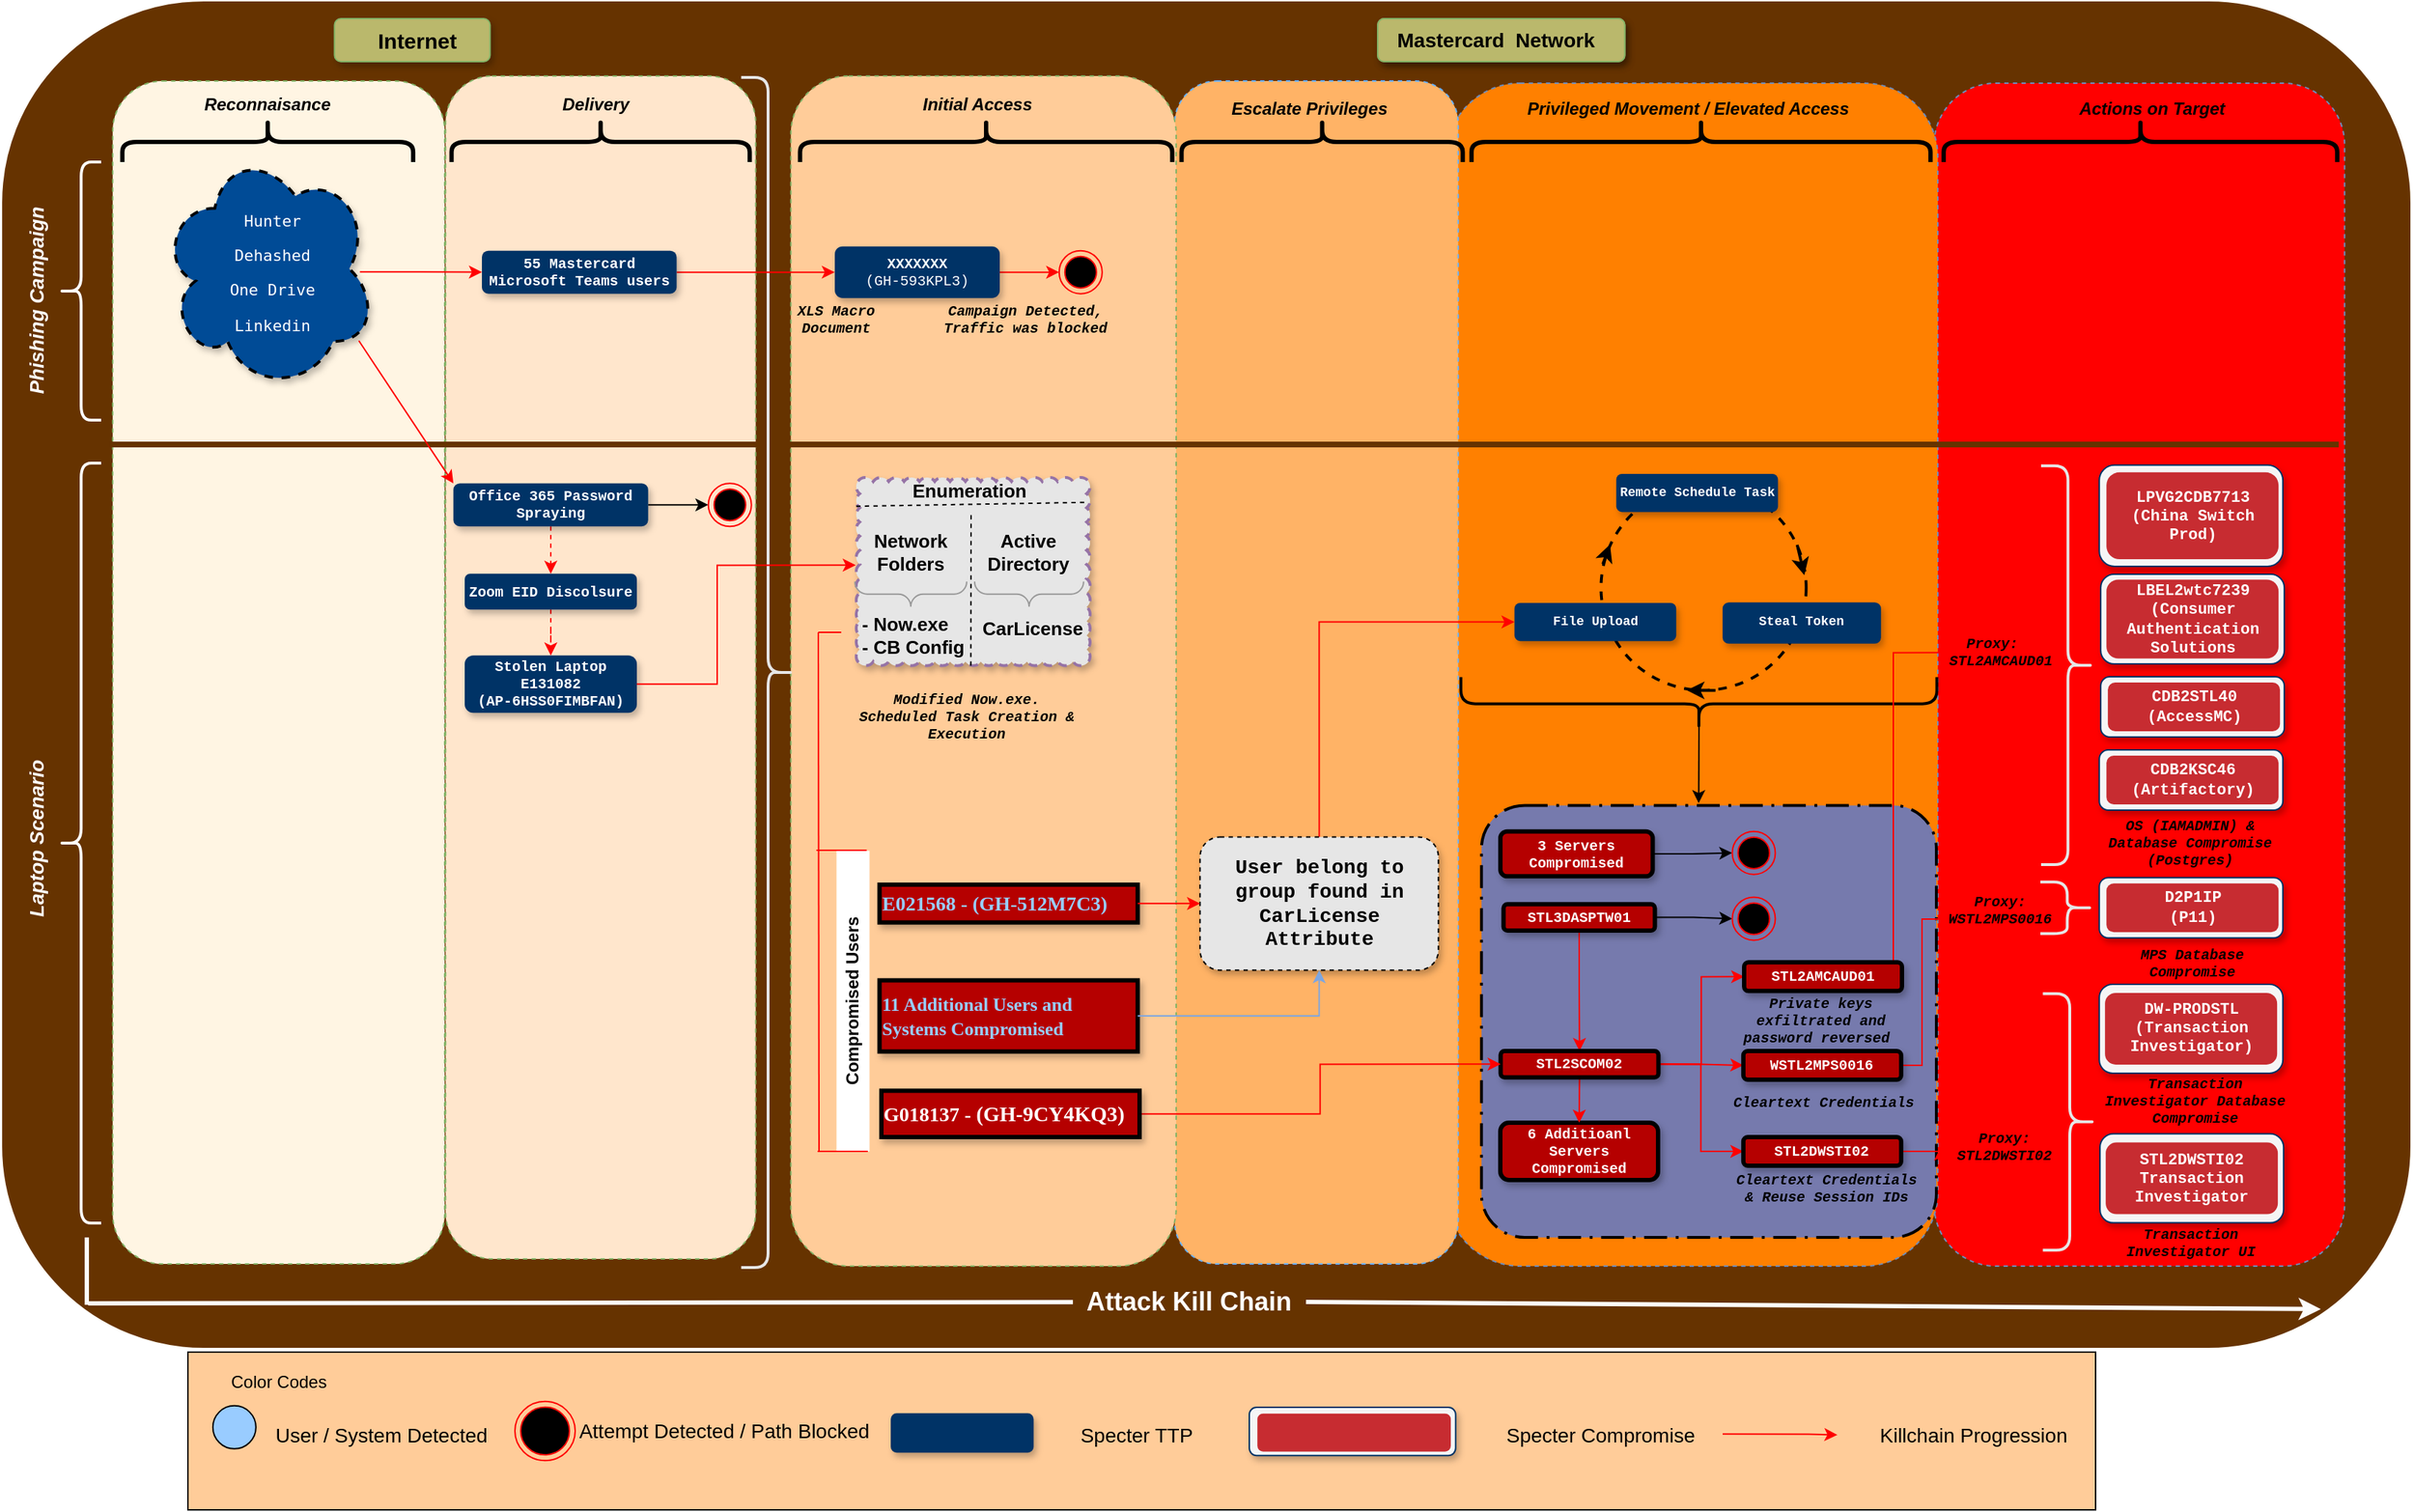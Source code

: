 <mxfile version="24.2.3" type="github">
  <diagram name="Page-1" id="P2y3pHvEioHN3Z3R5hmg">
    <mxGraphModel dx="2604" dy="-7196" grid="1" gridSize="10" guides="1" tooltips="1" connect="1" arrows="1" fold="1" page="1" pageScale="1" pageWidth="850" pageHeight="1100" math="0" shadow="0">
      <root>
        <mxCell id="0" />
        <mxCell id="1" parent="0" />
        <mxCell id="YFuYjOFv_QE6xudiLu0F-1" style="edgeStyle=none;rounded=0;html=1;exitX=0.5;exitY=1;dashed=1;endArrow=none;endFill=0;jettySize=auto;orthogonalLoop=1;strokeWidth=2;fontSize=10;" edge="1" parent="1">
          <mxGeometry relative="1" as="geometry">
            <mxPoint x="-333.7" y="8363.16" as="sourcePoint" />
            <mxPoint x="-333.7" y="8363.16" as="targetPoint" />
          </mxGeometry>
        </mxCell>
        <mxCell id="YFuYjOFv_QE6xudiLu0F-2" value="" style="rounded=1;whiteSpace=wrap;html=1;strokeColor=#FFFFFA;fillColor=#663300;fontColor=#000033;" vertex="1" parent="1">
          <mxGeometry x="-1638.99" y="8327.5" width="1680" height="940" as="geometry" />
        </mxCell>
        <mxCell id="YFuYjOFv_QE6xudiLu0F-3" value="" style="rounded=1;whiteSpace=wrap;html=1;dashed=1;glass=0;fillColor=#FF0000;strokeColor=#6c8ebf;fillStyle=solid;movable=0;resizable=0;rotatable=0;deletable=0;editable=0;locked=1;connectable=0;" vertex="1" parent="1">
          <mxGeometry x="-291.58" y="8385" width="286.2" height="825" as="geometry" />
        </mxCell>
        <mxCell id="YFuYjOFv_QE6xudiLu0F-4" value="" style="rounded=1;whiteSpace=wrap;html=1;dashed=1;glass=0;fillColor=#FF8000;strokeColor=#6c8ebf;fillStyle=solid;movable=1;resizable=1;rotatable=1;deletable=1;editable=1;locked=0;connectable=1;" vertex="1" parent="1">
          <mxGeometry x="-631.58" y="8385" width="342.6" height="825" as="geometry" />
        </mxCell>
        <mxCell id="YFuYjOFv_QE6xudiLu0F-5" value="" style="rounded=1;whiteSpace=wrap;html=1;dashed=1;glass=0;fillColor=#FFB366;strokeColor=#66B2FF;fillStyle=solid;" vertex="1" parent="1">
          <mxGeometry x="-821.09" y="8383.51" width="197.75" height="825" as="geometry" />
        </mxCell>
        <mxCell id="YFuYjOFv_QE6xudiLu0F-6" value="" style="rounded=1;whiteSpace=wrap;html=1;dashed=1;glass=0;fillColor=#FFCC99;strokeColor=#82b366;fillStyle=solid;" vertex="1" parent="1">
          <mxGeometry x="-1088.64" y="8380" width="268.64" height="830" as="geometry" />
        </mxCell>
        <mxCell id="YFuYjOFv_QE6xudiLu0F-7" value="" style="shape=curlyBracket;whiteSpace=wrap;html=1;rounded=1;shadow=0;glass=0;comic=0;labelBackgroundColor=none;strokeColor=#000000;strokeWidth=3;fillColor=none;gradientColor=none;fontFamily=Helvetica;fontSize=10;fontColor=#000000;align=left;rotation=90;size=0.535;" vertex="1" parent="1">
          <mxGeometry x="-733.22" y="8326.97" width="30" height="196.05" as="geometry" />
        </mxCell>
        <mxCell id="YFuYjOFv_QE6xudiLu0F-8" value="&lt;font&gt;&lt;span style=&quot;font-size: 12px ; line-height: 14.4px&quot;&gt;&lt;b&gt;&lt;i&gt;Initial Access&lt;/i&gt;&lt;/b&gt;&lt;/span&gt;&lt;/font&gt;" style="text;html=1;strokeColor=none;fillColor=none;align=center;verticalAlign=middle;whiteSpace=wrap;shadow=1;glass=0;comic=0;labelBackgroundColor=none;fontFamily=Helvetica;fontSize=10;fontColor=#000000;" vertex="1" parent="1">
          <mxGeometry x="-1014.66" y="8391.51" width="113" height="16" as="geometry" />
        </mxCell>
        <mxCell id="YFuYjOFv_QE6xudiLu0F-9" value="&lt;span style=&quot;font-size: 12px ; line-height: 14.4px&quot;&gt;&lt;b&gt;&lt;i&gt;Escalate Privileges&lt;/i&gt;&lt;/b&gt;&lt;/span&gt;" style="text;html=1;strokeColor=none;fillColor=none;align=center;verticalAlign=middle;whiteSpace=wrap;shadow=1;glass=0;comic=0;labelBackgroundColor=none;fontFamily=Helvetica;fontSize=10;fontColor=#000000;" vertex="1" parent="1">
          <mxGeometry x="-796.52" y="8395.12" width="140" height="16" as="geometry" />
        </mxCell>
        <mxCell id="YFuYjOFv_QE6xudiLu0F-10" value="" style="shape=curlyBracket;whiteSpace=wrap;html=1;rounded=1;shadow=0;glass=0;comic=0;labelBackgroundColor=none;strokeColor=#000000;strokeWidth=3;fillColor=none;gradientColor=none;fontFamily=Helvetica;fontSize=10;fontColor=#000000;align=left;rotation=90;size=0.535;" vertex="1" parent="1">
          <mxGeometry x="-162.71" y="8287.81" width="30" height="274.38" as="geometry" />
        </mxCell>
        <mxCell id="YFuYjOFv_QE6xudiLu0F-11" value="&lt;font style=&quot;font-size: 12px&quot;&gt;&lt;i&gt;&lt;b&gt;Actions on Target&lt;/b&gt;&lt;/i&gt;&lt;/font&gt;" style="text;html=1;strokeColor=none;fillColor=none;align=center;verticalAlign=middle;whiteSpace=wrap;shadow=1;glass=0;comic=0;labelBackgroundColor=none;fontFamily=Helvetica;fontSize=10;fontColor=#000000;" vertex="1" parent="1">
          <mxGeometry x="-224.82" y="8395.12" width="171" height="16" as="geometry" />
        </mxCell>
        <mxCell id="YFuYjOFv_QE6xudiLu0F-12" value="&lt;span style=&quot;font-size: 12px ; line-height: 14.4px&quot;&gt;&lt;b&gt;&lt;i&gt;Privileged Movement / Elevated Access&lt;/i&gt;&lt;/b&gt;&lt;/span&gt;" style="text;html=1;strokeColor=none;fillColor=none;align=center;verticalAlign=middle;whiteSpace=wrap;shadow=1;glass=0;comic=0;labelBackgroundColor=none;fontFamily=Helvetica;fontSize=10;fontColor=#000000;" vertex="1" parent="1">
          <mxGeometry x="-658.29" y="8395.12" width="390" height="16" as="geometry" />
        </mxCell>
        <mxCell id="YFuYjOFv_QE6xudiLu0F-13" value="" style="shape=curlyBracket;whiteSpace=wrap;html=1;rounded=1;shadow=0;glass=0;comic=0;labelBackgroundColor=none;strokeWidth=3;fontFamily=Helvetica;fontSize=10;align=left;rotation=90;size=0.535;fillStyle=solid;fillColor=#FFFFFF;" vertex="1" parent="1">
          <mxGeometry x="-469.09" y="8265" width="30" height="320" as="geometry" />
        </mxCell>
        <mxCell id="YFuYjOFv_QE6xudiLu0F-14" value="" style="shape=curlyBracket;whiteSpace=wrap;html=1;rounded=1;shadow=0;glass=0;comic=0;labelBackgroundColor=none;strokeColor=#000000;strokeWidth=3;fillColor=#000000;gradientColor=default;fontFamily=Helvetica;fontSize=10;fontColor=#000000;align=left;rotation=90;size=0.535;" vertex="1" parent="1">
          <mxGeometry x="-967.48" y="8295.27" width="30" height="259.48" as="geometry" />
        </mxCell>
        <mxCell id="YFuYjOFv_QE6xudiLu0F-15" style="edgeStyle=orthogonalEdgeStyle;rounded=0;orthogonalLoop=1;jettySize=auto;html=1;exitX=1;exitY=0.5;exitDx=0;exitDy=0;entryX=0;entryY=0.5;entryDx=0;entryDy=0;strokeColor=#FF0000;" edge="1" parent="1" source="YFuYjOFv_QE6xudiLu0F-16" target="YFuYjOFv_QE6xudiLu0F-47">
          <mxGeometry relative="1" as="geometry" />
        </mxCell>
        <mxCell id="YFuYjOFv_QE6xudiLu0F-16" value="XXXXXXX&lt;br&gt;&lt;span style=&quot;font-weight: normal&quot;&gt;(GH-593KPL3)&lt;/span&gt;" style="rounded=1;whiteSpace=wrap;html=1;fillColor=#003366;strokeColor=none;glass=0;shadow=1;strokeWidth=3;perimeterSpacing=0;gradientColor=none;fontFamily=Courier New;fontSize=10;fontStyle=1;fontColor=#FFFFFF;" vertex="1" parent="1">
          <mxGeometry x="-1058" y="8498.82" width="115" height="36" as="geometry" />
        </mxCell>
        <mxCell id="YFuYjOFv_QE6xudiLu0F-17" value="" style="rounded=1;whiteSpace=wrap;html=1;dashed=1;glass=0;fillColor=#FFF5E3;strokeColor=#82b366;fillStyle=solid;" vertex="1" parent="1">
          <mxGeometry x="-1561.43" y="8383.51" width="231.43" height="825" as="geometry" />
        </mxCell>
        <mxCell id="YFuYjOFv_QE6xudiLu0F-18" value="&lt;font&gt;&lt;span style=&quot;font-size: 12px ; line-height: 14.4px&quot;&gt;&lt;b&gt;&lt;i&gt;Reconnaisance&lt;/i&gt;&lt;/b&gt;&lt;/span&gt;&lt;/font&gt;" style="text;html=1;strokeColor=none;fillColor=none;align=center;verticalAlign=middle;whiteSpace=wrap;shadow=1;glass=0;comic=0;labelBackgroundColor=none;fontFamily=Helvetica;fontSize=10;fontColor=#000000;" vertex="1" parent="1">
          <mxGeometry x="-1509.83" y="8391.51" width="113" height="16" as="geometry" />
        </mxCell>
        <mxCell id="YFuYjOFv_QE6xudiLu0F-19" value="" style="shape=curlyBracket;whiteSpace=wrap;html=1;rounded=1;shadow=0;glass=0;comic=0;labelBackgroundColor=none;strokeColor=#000000;strokeWidth=3;fillColor=#000000;gradientColor=default;fontFamily=Helvetica;fontSize=10;fontColor=#000000;align=left;rotation=90;size=0.535;" vertex="1" parent="1">
          <mxGeometry x="-1468.33" y="8323.63" width="30" height="202.75" as="geometry" />
        </mxCell>
        <mxCell id="YFuYjOFv_QE6xudiLu0F-20" value="" style="rounded=1;whiteSpace=wrap;html=1;dashed=1;glass=0;fillColor=#FFE6CC;strokeColor=#82b366;fillStyle=solid;" vertex="1" parent="1">
          <mxGeometry x="-1329.35" y="8380" width="216.2" height="825" as="geometry" />
        </mxCell>
        <mxCell id="YFuYjOFv_QE6xudiLu0F-21" value="" style="shape=curlyBracket;whiteSpace=wrap;html=1;rounded=1;shadow=0;glass=0;comic=0;labelBackgroundColor=none;strokeColor=#000000;strokeWidth=3;fillColor=#000000;gradientColor=default;fontFamily=Helvetica;fontSize=10;fontColor=#000000;align=left;rotation=90;size=0.535;" vertex="1" parent="1">
          <mxGeometry x="-1236.25" y="8321.07" width="30" height="207.88" as="geometry" />
        </mxCell>
        <mxCell id="YFuYjOFv_QE6xudiLu0F-22" value="&lt;font&gt;&lt;span style=&quot;font-size: 12px ; line-height: 14.4px&quot;&gt;&lt;b&gt;&lt;i&gt;Delivery&lt;/i&gt;&lt;/b&gt;&lt;/span&gt;&lt;/font&gt;" style="text;html=1;strokeColor=none;fillColor=none;align=center;verticalAlign=middle;whiteSpace=wrap;shadow=1;glass=0;comic=0;labelBackgroundColor=none;fontFamily=Helvetica;fontSize=10;fontColor=#000000;" vertex="1" parent="1">
          <mxGeometry x="-1281.26" y="8391.51" width="113" height="16" as="geometry" />
        </mxCell>
        <mxCell id="YFuYjOFv_QE6xudiLu0F-23" value="" style="group;fillColor=#BAB86C;strokeColor=#BAB86C;rounded=1;shadow=1;glass=0;" vertex="1" connectable="0" parent="1">
          <mxGeometry x="-679.48" y="8340" width="172.27" height="30" as="geometry" />
        </mxCell>
        <mxCell id="YFuYjOFv_QE6xudiLu0F-24" value="" style="rounded=1;whiteSpace=wrap;html=1;fillColor=#BAB86C;strokeColor=#82b366;shadow=1;" vertex="1" parent="YFuYjOFv_QE6xudiLu0F-23">
          <mxGeometry width="172.27" height="30" as="geometry" />
        </mxCell>
        <mxCell id="YFuYjOFv_QE6xudiLu0F-25" value="&lt;font style=&quot;font-size: 14px;&quot;&gt;Mastercard&amp;nbsp; Network&lt;/font&gt;" style="text;html=1;strokeColor=none;fillColor=none;align=center;verticalAlign=middle;whiteSpace=wrap;rounded=0;fontStyle=1;shadow=0;glass=0;" vertex="1" parent="YFuYjOFv_QE6xudiLu0F-23">
          <mxGeometry x="8.25" width="147.85" height="30" as="geometry" />
        </mxCell>
        <mxCell id="YFuYjOFv_QE6xudiLu0F-26" value="" style="group;shadow=1;" vertex="1" connectable="0" parent="1">
          <mxGeometry x="-1445.48" y="8340" width="108.49" height="30" as="geometry" />
        </mxCell>
        <mxCell id="YFuYjOFv_QE6xudiLu0F-27" value="" style="group" vertex="1" connectable="0" parent="YFuYjOFv_QE6xudiLu0F-26">
          <mxGeometry x="38.68" width="108.49" height="30" as="geometry" />
        </mxCell>
        <mxCell id="YFuYjOFv_QE6xudiLu0F-28" value="" style="rounded=1;whiteSpace=wrap;html=1;fillColor=#BAB86C;strokeColor=#82b366;shadow=1;" vertex="1" parent="YFuYjOFv_QE6xudiLu0F-27">
          <mxGeometry width="108.49" height="30" as="geometry" />
        </mxCell>
        <mxCell id="YFuYjOFv_QE6xudiLu0F-29" value="&lt;font style=&quot;font-size: 15px;&quot;&gt;Internet&lt;/font&gt;" style="text;html=1;strokeColor=none;fillColor=none;align=center;verticalAlign=middle;whiteSpace=wrap;rounded=0;fontStyle=1;fontSize=15;" vertex="1" parent="YFuYjOFv_QE6xudiLu0F-27">
          <mxGeometry x="27.63" width="60" height="30" as="geometry" />
        </mxCell>
        <mxCell id="YFuYjOFv_QE6xudiLu0F-30" value="" style="shape=curlyBracket;whiteSpace=wrap;html=1;rounded=1;shadow=0;glass=0;comic=0;labelBackgroundColor=none;strokeColor=#FCFCFC;strokeWidth=2;fillColor=#f5f5f5;gradientColor=#000000;fontFamily=Helvetica;fontSize=10;fontColor=#FCFCFC;align=left;rotation=0;size=0.535;" vertex="1" parent="1">
          <mxGeometry x="-1599.48" y="8440" width="30" height="180" as="geometry" />
        </mxCell>
        <mxCell id="YFuYjOFv_QE6xudiLu0F-31" value="&lt;span style=&quot;font-size: 14px; line-height: 14.4px;&quot;&gt;&lt;span style=&quot;font-size: 14px;&quot;&gt;&lt;i style=&quot;font-size: 14px;&quot;&gt;Phishing Campaign&lt;/i&gt;&lt;/span&gt;&lt;/span&gt;" style="text;html=1;strokeColor=none;fillColor=none;align=center;verticalAlign=middle;whiteSpace=wrap;shadow=1;glass=0;comic=0;labelBackgroundColor=none;fontFamily=Helvetica;fontSize=14;fontColor=#FCFCFC;rotation=-90;fontStyle=1" vertex="1" parent="1">
          <mxGeometry x="-1684.48" y="8528.94" width="140" height="16" as="geometry" />
        </mxCell>
        <mxCell id="YFuYjOFv_QE6xudiLu0F-32" value="" style="shape=curlyBracket;whiteSpace=wrap;html=1;rounded=1;shadow=0;glass=0;comic=0;labelBackgroundColor=none;strokeColor=#FCFCFC;strokeWidth=2;fillColor=#f5f5f5;gradientColor=#000000;fontFamily=Helvetica;fontSize=10;fontColor=#FCFCFC;align=left;rotation=0;size=0.535;" vertex="1" parent="1">
          <mxGeometry x="-1599.48" y="8650" width="30" height="530" as="geometry" />
        </mxCell>
        <mxCell id="YFuYjOFv_QE6xudiLu0F-33" value="&lt;span style=&quot;font-size: 14px; line-height: 14.4px;&quot;&gt;&lt;span style=&quot;font-size: 14px;&quot;&gt;&lt;i style=&quot;font-size: 14px;&quot;&gt;Laptop Scenario&lt;br style=&quot;font-size: 14px;&quot;&gt;&lt;/i&gt;&lt;/span&gt;&lt;/span&gt;" style="text;html=1;strokeColor=none;fillColor=none;align=center;verticalAlign=middle;whiteSpace=wrap;shadow=1;glass=0;comic=0;labelBackgroundColor=none;fontFamily=Helvetica;fontSize=14;fontColor=#FCFCFC;rotation=-90;fontStyle=1" vertex="1" parent="1">
          <mxGeometry x="-1684.48" y="8904.12" width="140" height="16" as="geometry" />
        </mxCell>
        <mxCell id="YFuYjOFv_QE6xudiLu0F-34" value="" style="endArrow=none;html=1;rounded=0;strokeColor=#FCFCFC;strokeWidth=3;" edge="1" parent="1" target="YFuYjOFv_QE6xudiLu0F-36">
          <mxGeometry width="50" height="50" relative="1" as="geometry">
            <mxPoint x="-1578.48" y="9236" as="sourcePoint" />
            <mxPoint x="-881.97" y="9240" as="targetPoint" />
          </mxGeometry>
        </mxCell>
        <mxCell id="YFuYjOFv_QE6xudiLu0F-35" value="" style="endArrow=classic;html=1;rounded=0;strokeColor=#FCFCFC;strokeWidth=3;exitX=1;exitY=0.5;exitDx=0;exitDy=0;endFill=1;" edge="1" parent="1" source="YFuYjOFv_QE6xudiLu0F-36">
          <mxGeometry width="50" height="50" relative="1" as="geometry">
            <mxPoint x="-766.97" y="9240" as="sourcePoint" />
            <mxPoint x="-21.97" y="9240" as="targetPoint" />
          </mxGeometry>
        </mxCell>
        <mxCell id="YFuYjOFv_QE6xudiLu0F-36" value="Attack Kill Chain" style="text;html=1;strokeColor=none;fillColor=none;align=center;verticalAlign=middle;whiteSpace=wrap;rounded=0;fontColor=#FFFFFF;fontSize=18;strokeWidth=2;fontStyle=1" vertex="1" parent="1">
          <mxGeometry x="-891.97" y="9220" width="162.49" height="30" as="geometry" />
        </mxCell>
        <mxCell id="YFuYjOFv_QE6xudiLu0F-37" value="" style="endArrow=none;html=1;rounded=0;strokeColor=#FCFCFC;strokeWidth=3;" edge="1" parent="1">
          <mxGeometry width="50" height="50" relative="1" as="geometry">
            <mxPoint x="-1579.48" y="9190" as="sourcePoint" />
            <mxPoint x="-1579.48" y="9237" as="targetPoint" />
          </mxGeometry>
        </mxCell>
        <mxCell id="YFuYjOFv_QE6xudiLu0F-38" value="" style="line;strokeWidth=4;html=1;perimeter=backbonePerimeter;points=[];outlineConnect=0;strokeColor=#663300;" vertex="1" parent="1">
          <mxGeometry x="-1563.53" y="8632" width="1554.05" height="10" as="geometry" />
        </mxCell>
        <mxCell id="YFuYjOFv_QE6xudiLu0F-39" value="" style="shape=curlyBracket;whiteSpace=wrap;html=1;rounded=1;flipH=1;labelPosition=right;verticalLabelPosition=middle;align=left;verticalAlign=middle;strokeWidth=2;gradientColor=none;fillColor=#FF0000;strokeColor=#E6E6E6;" vertex="1" parent="1">
          <mxGeometry x="-1123.25" y="8381.01" width="37.51" height="830" as="geometry" />
        </mxCell>
        <mxCell id="YFuYjOFv_QE6xudiLu0F-40" style="edgeStyle=orthogonalEdgeStyle;rounded=0;orthogonalLoop=1;jettySize=auto;html=1;exitX=1;exitY=0.5;exitDx=0;exitDy=0;strokeColor=#FF0000;" edge="1" parent="1" source="YFuYjOFv_QE6xudiLu0F-41" target="YFuYjOFv_QE6xudiLu0F-16">
          <mxGeometry relative="1" as="geometry" />
        </mxCell>
        <mxCell id="YFuYjOFv_QE6xudiLu0F-41" value="55 Mastercard Microsoft Teams users" style="rounded=1;whiteSpace=wrap;html=1;fillColor=#003366;strokeColor=none;glass=0;shadow=1;strokeWidth=3;perimeterSpacing=0;gradientColor=none;fontFamily=Courier New;fontSize=10;fontStyle=1;fontColor=#FFFFFF;" vertex="1" parent="1">
          <mxGeometry x="-1304.01" y="8501.815" width="135.75" height="30" as="geometry" />
        </mxCell>
        <mxCell id="YFuYjOFv_QE6xudiLu0F-42" value="" style="group" vertex="1" connectable="0" parent="1">
          <mxGeometry x="-1527.74" y="8429.995" width="150" height="168.94" as="geometry" />
        </mxCell>
        <mxCell id="YFuYjOFv_QE6xudiLu0F-43" value="" style="ellipse;shape=cloud;whiteSpace=wrap;html=1;align=center;gradientColor=none;fontColor=#E0E0E0;gradientDirection=north;fillColor=#004B96;strokeColor=#000000;shadow=1;labelBorderColor=none;dashed=1;strokeWidth=2;" vertex="1" parent="YFuYjOFv_QE6xudiLu0F-42">
          <mxGeometry width="150" height="168.94" as="geometry" />
        </mxCell>
        <mxCell id="YFuYjOFv_QE6xudiLu0F-44" value="&lt;pre style=&quot;font-size: 11px;&quot;&gt;Hunter&lt;/pre&gt;&lt;pre style=&quot;font-size: 11px;&quot;&gt;Dehashed&lt;br style=&quot;font-size: 11px;&quot;&gt;&lt;/pre&gt;&lt;pre style=&quot;font-size: 11px;&quot;&gt;One Drive&lt;/pre&gt;&lt;pre style=&quot;font-size: 11px;&quot;&gt;Linkedin&lt;/pre&gt;&lt;font color=&quot;#4d4d4d&quot; style=&quot;font-size: 11px;&quot;&gt;&lt;br style=&quot;font-weight: 700; text-align: left; font-size: 11px;&quot;&gt;&lt;/font&gt;" style="text;html=1;align=center;verticalAlign=middle;whiteSpace=wrap;rounded=0;shadow=1;fontColor=#FFFFFF;fontSize=11;" vertex="1" parent="YFuYjOFv_QE6xudiLu0F-42">
          <mxGeometry x="17.91" y="52.735" width="120" height="81.89" as="geometry" />
        </mxCell>
        <mxCell id="YFuYjOFv_QE6xudiLu0F-45" style="edgeStyle=orthogonalEdgeStyle;rounded=0;orthogonalLoop=1;jettySize=auto;html=1;exitX=1.006;exitY=0.414;exitDx=0;exitDy=0;exitPerimeter=0;fontColor=#FF0000;strokeColor=#FF0000;" edge="1" parent="1" source="YFuYjOFv_QE6xudiLu0F-44" target="YFuYjOFv_QE6xudiLu0F-41">
          <mxGeometry relative="1" as="geometry" />
        </mxCell>
        <mxCell id="YFuYjOFv_QE6xudiLu0F-46" value="&lt;font style=&quot;font-size: 10px;&quot;&gt;&lt;b style=&quot;font-size: 10px;&quot;&gt;XLS Macro &lt;br style=&quot;font-size: 10px;&quot;&gt;Document&lt;/b&gt;&lt;/font&gt;" style="text;html=1;align=center;verticalAlign=middle;whiteSpace=wrap;shadow=1;glass=0;comic=0;labelBackgroundColor=none;fontFamily=Courier New;fontSize=10;rotation=0;fontStyle=2;fontColor=#000000;" vertex="1" parent="1">
          <mxGeometry x="-1117.83" y="8531.82" width="122.01" height="36.37" as="geometry" />
        </mxCell>
        <mxCell id="YFuYjOFv_QE6xudiLu0F-47" value="" style="ellipse;html=1;shape=endState;fillColor=#000000;strokeColor=#ff0000;" vertex="1" parent="1">
          <mxGeometry x="-901.58" y="8501.82" width="30" height="30" as="geometry" />
        </mxCell>
        <mxCell id="YFuYjOFv_QE6xudiLu0F-48" value="&lt;b style=&quot;font-size: 10px;&quot;&gt;Campaign Detected, Traffic was blocked&lt;/b&gt;" style="text;html=1;align=center;verticalAlign=middle;whiteSpace=wrap;shadow=1;glass=0;comic=0;labelBackgroundColor=none;fontFamily=Courier New;fontSize=10;rotation=0;fontStyle=2;fontColor=#000000;" vertex="1" parent="1">
          <mxGeometry x="-985.91" y="8531.82" width="122.01" height="36.37" as="geometry" />
        </mxCell>
        <mxCell id="YFuYjOFv_QE6xudiLu0F-49" style="edgeStyle=orthogonalEdgeStyle;rounded=0;orthogonalLoop=1;jettySize=auto;html=1;exitX=0.5;exitY=1;exitDx=0;exitDy=0;entryX=0.5;entryY=0;entryDx=0;entryDy=0;dashed=1;strokeColor=#FF0000;" edge="1" parent="1" source="YFuYjOFv_QE6xudiLu0F-51" target="YFuYjOFv_QE6xudiLu0F-54">
          <mxGeometry relative="1" as="geometry" />
        </mxCell>
        <mxCell id="YFuYjOFv_QE6xudiLu0F-50" style="edgeStyle=orthogonalEdgeStyle;rounded=0;orthogonalLoop=1;jettySize=auto;html=1;exitX=1;exitY=0.5;exitDx=0;exitDy=0;" edge="1" parent="1" source="YFuYjOFv_QE6xudiLu0F-51" target="YFuYjOFv_QE6xudiLu0F-70">
          <mxGeometry relative="1" as="geometry" />
        </mxCell>
        <mxCell id="YFuYjOFv_QE6xudiLu0F-51" value="Office 365 Password Spraying" style="rounded=1;whiteSpace=wrap;html=1;fillColor=#003366;strokeColor=none;glass=0;shadow=1;strokeWidth=3;perimeterSpacing=0;gradientColor=none;fontFamily=Courier New;fontSize=10;fontStyle=1;fontColor=#FFFFFF;" vertex="1" parent="1">
          <mxGeometry x="-1323.88" y="8664.115" width="135.75" height="30" as="geometry" />
        </mxCell>
        <mxCell id="YFuYjOFv_QE6xudiLu0F-52" value="" style="endArrow=none;html=1;rounded=0;entryX=1;entryY=1;entryDx=0;entryDy=0;exitX=0;exitY=0;exitDx=0;exitDy=0;startArrow=classic;startFill=1;strokeColor=#FF0000;" edge="1" parent="1" source="YFuYjOFv_QE6xudiLu0F-51" target="YFuYjOFv_QE6xudiLu0F-44">
          <mxGeometry width="50" height="50" relative="1" as="geometry">
            <mxPoint x="-909.48" y="8740" as="sourcePoint" />
            <mxPoint x="-859.48" y="8690" as="targetPoint" />
          </mxGeometry>
        </mxCell>
        <mxCell id="YFuYjOFv_QE6xudiLu0F-53" value="" style="edgeStyle=orthogonalEdgeStyle;rounded=0;orthogonalLoop=1;jettySize=auto;html=1;dashed=1;strokeColor=#FF0000;" edge="1" parent="1" source="YFuYjOFv_QE6xudiLu0F-54" target="YFuYjOFv_QE6xudiLu0F-55">
          <mxGeometry relative="1" as="geometry" />
        </mxCell>
        <mxCell id="YFuYjOFv_QE6xudiLu0F-54" value="Zoom EID Discolsure" style="whiteSpace=wrap;html=1;fontSize=10;fontFamily=Courier New;fillColor=#003366;strokeColor=none;fontColor=#FFFFFF;rounded=1;glass=0;shadow=1;strokeWidth=3;gradientColor=none;fontStyle=1;" vertex="1" parent="1">
          <mxGeometry x="-1316.01" y="8727.12" width="120" height="25" as="geometry" />
        </mxCell>
        <mxCell id="YFuYjOFv_QE6xudiLu0F-55" value="Stolen Laptop&lt;br&gt;E131082&lt;br&gt;(AP-6HSS0FIMBFAN)" style="whiteSpace=wrap;html=1;fontSize=10;fontFamily=Courier New;fillColor=#003366;strokeColor=none;fontColor=#FFFFFF;rounded=1;glass=0;shadow=1;strokeWidth=3;gradientColor=none;fontStyle=1;" vertex="1" parent="1">
          <mxGeometry x="-1316.01" y="8784.12" width="120" height="40" as="geometry" />
        </mxCell>
        <mxCell id="YFuYjOFv_QE6xudiLu0F-56" value="" style="group" vertex="1" connectable="0" parent="1">
          <mxGeometry x="-1044.01" y="8660" width="164.02" height="139.99" as="geometry" />
        </mxCell>
        <mxCell id="YFuYjOFv_QE6xudiLu0F-57" value="" style="whiteSpace=wrap;html=1;shape=mxgraph.basic.cloud_rect;shadow=1;dashed=1;strokeWidth=2;fontSize=11;align=left;labelBackgroundColor=#ffffff;fillStyle=auto;fillColor=#E6E6E6;strokeColor=#9673a6;" vertex="1" parent="YFuYjOFv_QE6xudiLu0F-56">
          <mxGeometry x="0.94" y="0.009" width="163.08" height="131.236" as="geometry" />
        </mxCell>
        <mxCell id="YFuYjOFv_QE6xudiLu0F-58" value="Enumeration" style="text;html=1;strokeColor=none;fillColor=none;align=center;verticalAlign=middle;whiteSpace=wrap;rounded=0;shadow=1;dashed=1;fontSize=13;fontColor=#000000;fontStyle=1" vertex="1" parent="YFuYjOFv_QE6xudiLu0F-56">
          <mxGeometry x="60.5" width="40" height="17.499" as="geometry" />
        </mxCell>
        <mxCell id="YFuYjOFv_QE6xudiLu0F-59" value="" style="endArrow=none;dashed=1;html=1;fontSize=11;fontColor=#949494;entryX=0.992;entryY=0.132;entryDx=0;entryDy=0;entryPerimeter=0;exitX=0.016;exitY=0.156;exitDx=0;exitDy=0;exitPerimeter=0;" edge="1" parent="YFuYjOFv_QE6xudiLu0F-56" target="YFuYjOFv_QE6xudiLu0F-57">
          <mxGeometry width="50" height="50" relative="1" as="geometry">
            <mxPoint x="0.94" y="20.083" as="sourcePoint" />
            <mxPoint x="139.68" y="19.471" as="targetPoint" />
          </mxGeometry>
        </mxCell>
        <mxCell id="YFuYjOFv_QE6xudiLu0F-60" value="Network Folders" style="text;html=1;strokeColor=none;fillColor=none;align=center;verticalAlign=middle;whiteSpace=wrap;rounded=0;glass=0;shadow=0;labelBackgroundColor=none;labelBorderColor=none;fontSize=13;fontStyle=1" vertex="1" parent="YFuYjOFv_QE6xudiLu0F-56">
          <mxGeometry x="8.99" y="39.369" width="60" height="26.249" as="geometry" />
        </mxCell>
        <mxCell id="YFuYjOFv_QE6xudiLu0F-61" value="Active Directory" style="text;html=1;strokeColor=none;fillColor=none;align=center;verticalAlign=middle;whiteSpace=wrap;rounded=0;fontSize=13;fontStyle=1" vertex="1" parent="YFuYjOFv_QE6xudiLu0F-56">
          <mxGeometry x="91.48" y="39.369" width="60" height="26.249" as="geometry" />
        </mxCell>
        <mxCell id="YFuYjOFv_QE6xudiLu0F-62" value="" style="endArrow=none;dashed=1;html=1;fontSize=11;fontColor=#949494;entryX=0.49;entryY=1;entryDx=0;entryDy=0;entryPerimeter=0;" edge="1" parent="YFuYjOFv_QE6xudiLu0F-56" target="YFuYjOFv_QE6xudiLu0F-57">
          <mxGeometry width="50" height="50" relative="1" as="geometry">
            <mxPoint x="81.02" y="26.245" as="sourcePoint" />
            <mxPoint x="77.02" y="131.24" as="targetPoint" />
          </mxGeometry>
        </mxCell>
        <mxCell id="YFuYjOFv_QE6xudiLu0F-63" value="" style="verticalLabelPosition=bottom;shadow=0;dashed=0;align=center;html=1;verticalAlign=top;strokeWidth=1;shape=mxgraph.mockup.markup.curlyBrace;whiteSpace=wrap;strokeColor=#999999;rotation=-180;" vertex="1" parent="YFuYjOFv_QE6xudiLu0F-56">
          <mxGeometry y="72.618" width="77.97" height="17.499" as="geometry" />
        </mxCell>
        <mxCell id="YFuYjOFv_QE6xudiLu0F-64" value="" style="verticalLabelPosition=bottom;shadow=0;dashed=0;align=center;html=1;verticalAlign=top;strokeWidth=1;shape=mxgraph.mockup.markup.curlyBrace;whiteSpace=wrap;strokeColor=#999999;rotation=-180;" vertex="1" parent="YFuYjOFv_QE6xudiLu0F-56">
          <mxGeometry x="83.49" y="72.618" width="75.98" height="17.499" as="geometry" />
        </mxCell>
        <mxCell id="YFuYjOFv_QE6xudiLu0F-65" value="- Now.exe&lt;br&gt;- CB Config" style="text;html=1;strokeColor=none;fillColor=none;align=left;verticalAlign=middle;whiteSpace=wrap;rounded=0;glass=0;shadow=0;labelBackgroundColor=none;labelBorderColor=none;fontSize=13;fontStyle=1" vertex="1" parent="YFuYjOFv_QE6xudiLu0F-56">
          <mxGeometry x="3.33" y="97.117" width="78.36" height="26.249" as="geometry" />
        </mxCell>
        <mxCell id="YFuYjOFv_QE6xudiLu0F-66" value="CarLicense" style="text;html=1;strokeColor=none;fillColor=none;align=center;verticalAlign=middle;whiteSpace=wrap;rounded=0;glass=0;shadow=0;labelBackgroundColor=none;labelBorderColor=none;fontSize=13;fontStyle=1" vertex="1" parent="YFuYjOFv_QE6xudiLu0F-56">
          <mxGeometry x="93.36" y="87.492" width="62.15" height="35.874" as="geometry" />
        </mxCell>
        <mxCell id="YFuYjOFv_QE6xudiLu0F-67" style="edgeStyle=orthogonalEdgeStyle;rounded=0;orthogonalLoop=1;jettySize=auto;html=1;exitX=0.5;exitY=0;exitDx=0;exitDy=0;entryX=0;entryY=0.5;entryDx=0;entryDy=0;strokeColor=#FF0000;" edge="1" parent="1" source="YFuYjOFv_QE6xudiLu0F-68" target="YFuYjOFv_QE6xudiLu0F-75">
          <mxGeometry relative="1" as="geometry" />
        </mxCell>
        <mxCell id="YFuYjOFv_QE6xudiLu0F-68" value="&lt;font style=&quot;font-size: 14px;&quot;&gt;User belong to group found in CarLicense Attribute&lt;br&gt;&lt;/font&gt;" style="rounded=1;whiteSpace=wrap;html=1;fillColor=#E6E6E6;strokeColor=#000000;glass=0;shadow=1;strokeWidth=1;perimeterSpacing=0;gradientColor=none;fontFamily=Courier New;fontSize=10;fontStyle=1;fontColor=#000000;dashed=1;" vertex="1" parent="1">
          <mxGeometry x="-803.35" y="8910.72" width="166.19" height="92.89" as="geometry" />
        </mxCell>
        <mxCell id="YFuYjOFv_QE6xudiLu0F-69" value="&lt;b style=&quot;font-size: 10px;&quot;&gt;Modified Now.exe. Scheduled Task Creation &amp;amp; Execution&lt;/b&gt;" style="text;html=1;align=center;verticalAlign=middle;whiteSpace=wrap;shadow=1;glass=0;comic=0;labelBackgroundColor=none;fontFamily=Courier New;fontSize=10;rotation=0;fontStyle=2;fontColor=#000000;" vertex="1" parent="1">
          <mxGeometry x="-1045.49" y="8808.43" width="158" height="36.37" as="geometry" />
        </mxCell>
        <mxCell id="YFuYjOFv_QE6xudiLu0F-70" value="" style="ellipse;html=1;shape=endState;fillColor=#000000;strokeColor=#ff0000;" vertex="1" parent="1">
          <mxGeometry x="-1146.14" y="8664.11" width="30" height="30" as="geometry" />
        </mxCell>
        <mxCell id="YFuYjOFv_QE6xudiLu0F-71" value="" style="endArrow=none;html=1;rounded=0;strokeColor=#FF0000;" edge="1" parent="1">
          <mxGeometry width="50" height="50" relative="1" as="geometry">
            <mxPoint x="-1069.48" y="8768" as="sourcePoint" />
            <mxPoint x="-1053.48" y="8768" as="targetPoint" />
          </mxGeometry>
        </mxCell>
        <mxCell id="YFuYjOFv_QE6xudiLu0F-72" value="" style="endArrow=none;html=1;rounded=0;strokeColor=#FF0000;" edge="1" parent="1">
          <mxGeometry width="50" height="50" relative="1" as="geometry">
            <mxPoint x="-1069" y="9130" as="sourcePoint" />
            <mxPoint x="-1069.48" y="8768" as="targetPoint" />
          </mxGeometry>
        </mxCell>
        <mxCell id="YFuYjOFv_QE6xudiLu0F-73" value="" style="ellipse;whiteSpace=wrap;html=1;aspect=fixed;rounded=1;shadow=0;glass=0;comic=1;labelBackgroundColor=none;strokeColor=#000000;strokeWidth=2;fillColor=none;gradientColor=none;fontFamily=Helvetica;fontSize=36;fontColor=#000000;align=right;dashed=1;" vertex="1" parent="1">
          <mxGeometry x="-523.81" y="8665.37" width="143.06" height="143.06" as="geometry" />
        </mxCell>
        <mxCell id="YFuYjOFv_QE6xudiLu0F-74" value="&lt;b style=&quot;font-size: 9px;&quot;&gt;Steal Token&lt;br style=&quot;font-size: 9px;&quot;&gt;&lt;/b&gt;" style="rounded=1;whiteSpace=wrap;html=1;fillColor=#003366;strokeColor=none;glass=0;shadow=1;strokeWidth=3;perimeterSpacing=0;gradientColor=none;fontFamily=Courier New;fontSize=9;fontStyle=0;fontColor=#FFFFFF;" vertex="1" parent="1">
          <mxGeometry x="-439.04" y="8747.07" width="110.44" height="28.86" as="geometry" />
        </mxCell>
        <mxCell id="YFuYjOFv_QE6xudiLu0F-75" value="&lt;b style=&quot;font-size: 9px;&quot;&gt;File Upload&lt;/b&gt;&lt;b style=&quot;font-size: 9px;&quot;&gt;&lt;br style=&quot;font-size: 9px;&quot;&gt;&lt;/b&gt;" style="rounded=1;whiteSpace=wrap;html=1;fillColor=#003366;strokeColor=none;glass=0;shadow=1;strokeWidth=3;perimeterSpacing=0;gradientColor=none;fontFamily=Courier New;fontSize=9;fontStyle=0;fontColor=#FFFFFF;" vertex="1" parent="1">
          <mxGeometry x="-584.14" y="8747.5" width="112.76" height="26.59" as="geometry" />
        </mxCell>
        <mxCell id="YFuYjOFv_QE6xudiLu0F-76" value="" style="endArrow=classic;html=1;strokeWidth=2;rounded=0;endFill=1;startArrow=none;startFill=0;entryX=0.371;entryY=0.993;entryDx=0;entryDy=0;entryPerimeter=0;" edge="1" parent="1">
          <mxGeometry width="50" height="50" relative="1" as="geometry">
            <mxPoint x="-443.99" y="8808.5" as="sourcePoint" />
            <mxPoint x="-463.975" y="8808.429" as="targetPoint" />
          </mxGeometry>
        </mxCell>
        <mxCell id="YFuYjOFv_QE6xudiLu0F-77" value="" style="rounded=1;arcSize=10;dashed=1;gradientColor=none;dashPattern=8 3 1 3;strokeWidth=2;sketch=0;glass=0;shadow=0;fillColor=#767AAD;" vertex="1" parent="1">
          <mxGeometry x="-607.15" y="8888.73" width="317.15" height="301.27" as="geometry" />
        </mxCell>
        <mxCell id="YFuYjOFv_QE6xudiLu0F-78" value="&lt;font color=&quot;#fcfcfc&quot;&gt;3 Servers Compromised&lt;/font&gt;" style="rounded=1;whiteSpace=wrap;html=1;glass=0;shadow=1;strokeWidth=3;perimeterSpacing=0;fontFamily=Courier New;fontSize=10;fontStyle=1;fillColor=#B50000;movable=1;resizable=1;rotatable=1;deletable=1;editable=1;locked=0;connectable=1;" vertex="1" parent="1">
          <mxGeometry x="-593.95" y="8906.84" width="106.19" height="31.32" as="geometry" />
        </mxCell>
        <mxCell id="YFuYjOFv_QE6xudiLu0F-79" value="" style="endArrow=classic;html=1;strokeWidth=2;rounded=0;endFill=1;startArrow=none;startFill=0;exitX=0.956;exitY=0.291;exitPerimeter=0;exitDx=0;exitDy=0;entryX=0.991;entryY=0.439;entryDx=0;entryDy=0;entryPerimeter=0;" edge="1" parent="1" source="YFuYjOFv_QE6xudiLu0F-73" target="YFuYjOFv_QE6xudiLu0F-73">
          <mxGeometry width="50" height="50" relative="1" as="geometry">
            <mxPoint x="-385.261" y="8707.505" as="sourcePoint" />
            <mxPoint x="-384.26" y="8727.39" as="targetPoint" />
          </mxGeometry>
        </mxCell>
        <mxCell id="YFuYjOFv_QE6xudiLu0F-80" value="" style="endArrow=classic;html=1;strokeWidth=2;rounded=0;endFill=1;startArrow=none;startFill=0;entryX=0.044;entryY=0.289;entryDx=0;entryDy=0;entryPerimeter=0;exitX=0.009;exitY=0.385;exitDx=0;exitDy=0;exitPerimeter=0;" edge="1" parent="1" source="YFuYjOFv_QE6xudiLu0F-73" target="YFuYjOFv_QE6xudiLu0F-73">
          <mxGeometry width="50" height="50" relative="1" as="geometry">
            <mxPoint x="-523.407" y="8720.368" as="sourcePoint" />
            <mxPoint x="-516.085" y="8707.502" as="targetPoint" />
          </mxGeometry>
        </mxCell>
        <mxCell id="YFuYjOFv_QE6xudiLu0F-81" value="&lt;b style=&quot;border-color: var(--border-color);&quot;&gt;Remote Schedule Task&lt;/b&gt;&lt;b style=&quot;font-size: 9px;&quot;&gt;&lt;br style=&quot;font-size: 9px;&quot;&gt;&lt;/b&gt;" style="rounded=1;whiteSpace=wrap;html=1;fillColor=#003366;strokeColor=none;glass=0;shadow=1;strokeWidth=3;perimeterSpacing=0;gradientColor=none;fontFamily=Courier New;fontSize=9;fontStyle=0;fontColor=#FFFFFF;" vertex="1" parent="1">
          <mxGeometry x="-513.17" y="8657.5" width="112.76" height="26.59" as="geometry" />
        </mxCell>
        <mxCell id="YFuYjOFv_QE6xudiLu0F-82" value="" style="shape=curlyBracket;whiteSpace=wrap;html=1;rounded=1;flipH=1;labelPosition=right;verticalLabelPosition=middle;align=left;verticalAlign=middle;strokeWidth=2;gradientColor=none;fillColor=#FF0000;strokeColor=#000000;rotation=90;" vertex="1" parent="1">
          <mxGeometry x="-474.09" y="8651.92" width="37.05" height="331.8" as="geometry" />
        </mxCell>
        <mxCell id="YFuYjOFv_QE6xudiLu0F-83" value="" style="endArrow=classic;html=1;rounded=0;entryX=0.1;entryY=0.5;entryDx=0;entryDy=0;entryPerimeter=0;strokeColor=#000000;" edge="1" parent="1">
          <mxGeometry width="50" height="50" relative="1" as="geometry">
            <mxPoint x="-455.43" y="8824.12" as="sourcePoint" />
            <mxPoint x="-455.705" y="8887.109" as="targetPoint" />
          </mxGeometry>
        </mxCell>
        <mxCell id="YFuYjOFv_QE6xudiLu0F-84" value="&lt;font color=&quot;#fcfcfc&quot;&gt;6 Additioanl Servers Compromised&lt;/font&gt;" style="rounded=1;whiteSpace=wrap;html=1;glass=0;shadow=1;strokeWidth=3;perimeterSpacing=0;fontFamily=Courier New;fontSize=10;fontStyle=1;fillColor=#B50000;movable=1;resizable=1;rotatable=1;deletable=1;editable=1;locked=0;connectable=1;" vertex="1" parent="1">
          <mxGeometry x="-594.01" y="9110" width="110" height="40" as="geometry" />
        </mxCell>
        <mxCell id="YFuYjOFv_QE6xudiLu0F-85" style="edgeStyle=orthogonalEdgeStyle;rounded=0;orthogonalLoop=1;jettySize=auto;html=1;exitX=1;exitY=0.5;exitDx=0;exitDy=0;entryX=0;entryY=0.5;entryDx=0;entryDy=0;movable=1;resizable=1;rotatable=1;deletable=1;editable=1;locked=0;connectable=1;" edge="1" parent="1" source="YFuYjOFv_QE6xudiLu0F-87" target="YFuYjOFv_QE6xudiLu0F-97">
          <mxGeometry relative="1" as="geometry" />
        </mxCell>
        <mxCell id="YFuYjOFv_QE6xudiLu0F-86" style="edgeStyle=orthogonalEdgeStyle;rounded=0;orthogonalLoop=1;jettySize=auto;html=1;exitX=0.5;exitY=1;exitDx=0;exitDy=0;entryX=0.5;entryY=0;entryDx=0;entryDy=0;strokeColor=#FF0000;" edge="1" parent="1" source="YFuYjOFv_QE6xudiLu0F-87" target="YFuYjOFv_QE6xudiLu0F-92">
          <mxGeometry relative="1" as="geometry" />
        </mxCell>
        <mxCell id="YFuYjOFv_QE6xudiLu0F-87" value="&lt;font color=&quot;#fcfcfc&quot;&gt;STL3DASPTW01&lt;/font&gt;" style="rounded=1;whiteSpace=wrap;html=1;glass=0;shadow=1;strokeWidth=3;perimeterSpacing=0;fontFamily=Courier New;fontSize=10;fontStyle=1;fillColor=#B50000;movable=1;resizable=1;rotatable=1;deletable=1;editable=1;locked=0;connectable=1;" vertex="1" parent="1">
          <mxGeometry x="-591.76" y="8957.63" width="105.51" height="18.35" as="geometry" />
        </mxCell>
        <mxCell id="YFuYjOFv_QE6xudiLu0F-88" style="edgeStyle=orthogonalEdgeStyle;rounded=0;orthogonalLoop=1;jettySize=auto;html=1;exitX=1;exitY=0.5;exitDx=0;exitDy=0;entryX=0;entryY=0.5;entryDx=0;entryDy=0;strokeColor=#FF0000;" edge="1" parent="1" source="YFuYjOFv_QE6xudiLu0F-92" target="YFuYjOFv_QE6xudiLu0F-94">
          <mxGeometry relative="1" as="geometry" />
        </mxCell>
        <mxCell id="YFuYjOFv_QE6xudiLu0F-89" style="edgeStyle=orthogonalEdgeStyle;rounded=0;orthogonalLoop=1;jettySize=auto;html=1;exitX=1;exitY=0.5;exitDx=0;exitDy=0;entryX=0;entryY=0.5;entryDx=0;entryDy=0;strokeColor=#FF0000;" edge="1" parent="1" source="YFuYjOFv_QE6xudiLu0F-92" target="YFuYjOFv_QE6xudiLu0F-135">
          <mxGeometry relative="1" as="geometry" />
        </mxCell>
        <mxCell id="YFuYjOFv_QE6xudiLu0F-90" style="edgeStyle=orthogonalEdgeStyle;rounded=0;orthogonalLoop=1;jettySize=auto;html=1;exitX=0.5;exitY=1;exitDx=0;exitDy=0;entryX=0.5;entryY=0;entryDx=0;entryDy=0;strokeColor=#FF0000;" edge="1" parent="1" source="YFuYjOFv_QE6xudiLu0F-92" target="YFuYjOFv_QE6xudiLu0F-84">
          <mxGeometry relative="1" as="geometry" />
        </mxCell>
        <mxCell id="YFuYjOFv_QE6xudiLu0F-91" style="edgeStyle=orthogonalEdgeStyle;rounded=0;orthogonalLoop=1;jettySize=auto;html=1;exitX=1;exitY=0.5;exitDx=0;exitDy=0;entryX=0;entryY=0.5;entryDx=0;entryDy=0;strokeColor=#FF0000;" edge="1" parent="1" source="YFuYjOFv_QE6xudiLu0F-92" target="YFuYjOFv_QE6xudiLu0F-144">
          <mxGeometry relative="1" as="geometry" />
        </mxCell>
        <mxCell id="YFuYjOFv_QE6xudiLu0F-92" value="&lt;font color=&quot;#fcfcfc&quot;&gt;STL2SCOM02&lt;/font&gt;" style="rounded=1;whiteSpace=wrap;html=1;glass=0;shadow=1;strokeWidth=3;perimeterSpacing=0;fontFamily=Courier New;fontSize=10;fontStyle=1;fillColor=#B50000;movable=1;resizable=1;rotatable=1;deletable=1;editable=1;locked=0;connectable=1;" vertex="1" parent="1">
          <mxGeometry x="-593.77" y="9060.0" width="110" height="18.35" as="geometry" />
        </mxCell>
        <mxCell id="YFuYjOFv_QE6xudiLu0F-93" style="edgeStyle=orthogonalEdgeStyle;rounded=0;orthogonalLoop=1;jettySize=auto;html=1;exitX=0.75;exitY=0;exitDx=0;exitDy=0;entryX=0;entryY=0.5;entryDx=0;entryDy=0;strokeColor=#FF0000;" edge="1" parent="1" source="YFuYjOFv_QE6xudiLu0F-94" target="YFuYjOFv_QE6xudiLu0F-131">
          <mxGeometry relative="1" as="geometry">
            <Array as="points">
              <mxPoint x="-320" y="8998" />
              <mxPoint x="-320" y="8782" />
            </Array>
          </mxGeometry>
        </mxCell>
        <mxCell id="YFuYjOFv_QE6xudiLu0F-94" value="&lt;font color=&quot;#fcfcfc&quot;&gt;STL2AMCAUD01&lt;/font&gt;" style="rounded=1;whiteSpace=wrap;html=1;glass=0;shadow=1;strokeWidth=3;perimeterSpacing=0;fontFamily=Courier New;fontSize=10;fontStyle=1;fillColor=#B50000;movable=1;resizable=1;rotatable=1;deletable=1;editable=1;locked=0;connectable=1;" vertex="1" parent="1">
          <mxGeometry x="-424.0" y="8998.17" width="110" height="20" as="geometry" />
        </mxCell>
        <mxCell id="YFuYjOFv_QE6xudiLu0F-95" style="edgeStyle=orthogonalEdgeStyle;rounded=0;orthogonalLoop=1;jettySize=auto;html=1;entryX=0;entryY=0.5;entryDx=0;entryDy=0;exitX=1;exitY=0.5;exitDx=0;exitDy=0;movable=1;resizable=1;rotatable=1;deletable=1;editable=1;locked=0;connectable=1;" edge="1" parent="1" source="YFuYjOFv_QE6xudiLu0F-78" target="YFuYjOFv_QE6xudiLu0F-96">
          <mxGeometry relative="1" as="geometry">
            <mxPoint x="-409.55" y="8913.03" as="sourcePoint" />
          </mxGeometry>
        </mxCell>
        <mxCell id="YFuYjOFv_QE6xudiLu0F-96" value="" style="ellipse;html=1;shape=endState;fillColor=#000000;strokeColor=#ff0000;movable=1;resizable=1;rotatable=1;deletable=1;editable=1;locked=0;connectable=1;" vertex="1" parent="1">
          <mxGeometry x="-432.28" y="8906.84" width="30" height="30" as="geometry" />
        </mxCell>
        <mxCell id="YFuYjOFv_QE6xudiLu0F-97" value="" style="ellipse;html=1;shape=endState;fillColor=#000000;strokeColor=#ff0000;movable=1;resizable=1;rotatable=1;deletable=1;editable=1;locked=0;connectable=1;" vertex="1" parent="1">
          <mxGeometry x="-432.28" y="8952.69" width="30" height="30" as="geometry" />
        </mxCell>
        <mxCell id="YFuYjOFv_QE6xudiLu0F-98" value="" style="group" vertex="1" connectable="0" parent="1">
          <mxGeometry x="-176.42" y="8670" width="128" height="52" as="geometry" />
        </mxCell>
        <mxCell id="YFuYjOFv_QE6xudiLu0F-99" value="" style="rounded=1;whiteSpace=wrap;html=1;fillColor=#f5f5f5;strokeColor=#003366;glass=0;shadow=1;strokeWidth=1;perimeterSpacing=0;fontFamily=Courier New;fontSize=10;fontStyle=1;fontColor=#000000;align=center;labelPosition=center;verticalLabelPosition=bottom;verticalAlign=top;" vertex="1" parent="YFuYjOFv_QE6xudiLu0F-98">
          <mxGeometry y="-18.571" width="128" height="70.571" as="geometry" />
        </mxCell>
        <mxCell id="YFuYjOFv_QE6xudiLu0F-100" value="LPVG2CDB7713&lt;br&gt;(China Switch Prod)" style="rounded=1;whiteSpace=wrap;html=1;fillColor=#C72C31;strokeColor=none;glass=0;shadow=0;strokeWidth=3;perimeterSpacing=0;gradientColor=none;fontFamily=Courier New;fontSize=11;fontStyle=1;fontColor=#FFFFFF;" vertex="1" parent="YFuYjOFv_QE6xudiLu0F-98">
          <mxGeometry x="5" y="-13.619" width="120" height="60.667" as="geometry" />
        </mxCell>
        <mxCell id="YFuYjOFv_QE6xudiLu0F-101" value="" style="group" vertex="1" connectable="0" parent="1">
          <mxGeometry x="-176.42" y="8730" width="129" height="70" as="geometry" />
        </mxCell>
        <mxCell id="YFuYjOFv_QE6xudiLu0F-102" value="" style="rounded=1;whiteSpace=wrap;html=1;fillColor=#f5f5f5;strokeColor=#003366;glass=0;shadow=1;strokeWidth=1;perimeterSpacing=0;fontFamily=Courier New;fontSize=10;fontStyle=1;fontColor=#000000;align=center;labelPosition=center;verticalLabelPosition=bottom;verticalAlign=top;" vertex="1" parent="YFuYjOFv_QE6xudiLu0F-101">
          <mxGeometry x="1" y="-2.52" width="128" height="62.52" as="geometry" />
        </mxCell>
        <mxCell id="YFuYjOFv_QE6xudiLu0F-103" value="LBEL2wtc7239&lt;br&gt;(Consumer Authentication Solutions" style="rounded=1;whiteSpace=wrap;html=1;fillColor=#C72C31;strokeColor=none;glass=0;shadow=0;strokeWidth=3;perimeterSpacing=0;gradientColor=none;fontFamily=Courier New;fontSize=11;fontStyle=1;fontColor=#FFFFFF;" vertex="1" parent="YFuYjOFv_QE6xudiLu0F-101">
          <mxGeometry x="5" y="1.21" width="120" height="55.05" as="geometry" />
        </mxCell>
        <mxCell id="YFuYjOFv_QE6xudiLu0F-104" value="" style="group" vertex="1" connectable="0" parent="1">
          <mxGeometry x="-176.42" y="8850" width="128" height="42" as="geometry" />
        </mxCell>
        <mxCell id="YFuYjOFv_QE6xudiLu0F-105" value="" style="rounded=1;whiteSpace=wrap;html=1;fillColor=#f5f5f5;strokeColor=#003366;glass=0;shadow=1;strokeWidth=1;perimeterSpacing=0;fontFamily=Courier New;fontSize=10;fontStyle=1;fontColor=#000000;align=center;labelPosition=center;verticalLabelPosition=bottom;verticalAlign=top;" vertex="1" parent="YFuYjOFv_QE6xudiLu0F-104">
          <mxGeometry width="128" height="42" as="geometry" />
        </mxCell>
        <mxCell id="YFuYjOFv_QE6xudiLu0F-106" value="CDB2KSC46&lt;br&gt;(Artifactory)" style="rounded=1;whiteSpace=wrap;html=1;fillColor=#C72C31;strokeColor=none;glass=0;shadow=0;strokeWidth=3;perimeterSpacing=0;gradientColor=none;fontFamily=Courier New;fontSize=11;fontStyle=1;fontColor=#FFFFFF;" vertex="1" parent="YFuYjOFv_QE6xudiLu0F-104">
          <mxGeometry x="5" y="4" width="120" height="34" as="geometry" />
        </mxCell>
        <mxCell id="YFuYjOFv_QE6xudiLu0F-107" value="" style="group" vertex="1" connectable="0" parent="1">
          <mxGeometry x="-175.42" y="8799" width="128" height="42" as="geometry" />
        </mxCell>
        <mxCell id="YFuYjOFv_QE6xudiLu0F-108" value="" style="rounded=1;whiteSpace=wrap;html=1;fillColor=#f5f5f5;strokeColor=#003366;glass=0;shadow=1;strokeWidth=1;perimeterSpacing=0;fontFamily=Courier New;fontSize=10;fontStyle=1;fontColor=#000000;align=center;labelPosition=center;verticalLabelPosition=bottom;verticalAlign=top;" vertex="1" parent="YFuYjOFv_QE6xudiLu0F-107">
          <mxGeometry width="128" height="42" as="geometry" />
        </mxCell>
        <mxCell id="YFuYjOFv_QE6xudiLu0F-109" value="CDB2STL40 (AccessMC)" style="rounded=1;whiteSpace=wrap;html=1;fillColor=#C72C31;strokeColor=none;glass=0;shadow=0;strokeWidth=3;perimeterSpacing=0;gradientColor=none;fontFamily=Courier New;fontSize=11;fontStyle=1;fontColor=#FFFFFF;" vertex="1" parent="YFuYjOFv_QE6xudiLu0F-107">
          <mxGeometry x="5" y="4" width="120" height="34" as="geometry" />
        </mxCell>
        <mxCell id="YFuYjOFv_QE6xudiLu0F-110" value="" style="shape=curlyBracket;whiteSpace=wrap;html=1;rounded=1;flipH=1;labelPosition=right;verticalLabelPosition=middle;align=left;verticalAlign=middle;strokeWidth=2;gradientColor=none;fillColor=#000000;strokeColor=#E6E6E6;" vertex="1" parent="1">
          <mxGeometry x="-217.01" y="8651.92" width="37.51" height="278.08" as="geometry" />
        </mxCell>
        <mxCell id="YFuYjOFv_QE6xudiLu0F-111" value="Compromised Users" style="swimlane;horizontal=0;whiteSpace=wrap;html=1;fillColor=default;strokeColor=none;" vertex="1" parent="1">
          <mxGeometry x="-1056.79" y="8920.34" width="217.8" height="209.66" as="geometry" />
        </mxCell>
        <mxCell id="YFuYjOFv_QE6xudiLu0F-112" value="&lt;p style=&quot;margin: 0in; font-family: Calibri; font-size: 11pt;&quot;&gt;&lt;span style=&quot;font-size: 14px; color: rgb(153, 204, 255); background-color: initial;&quot;&gt;E021568 - (GH-512M7C3)&lt;/span&gt;&lt;br&gt;&lt;/p&gt;" style="rounded=0;whiteSpace=wrap;html=1;glass=0;shadow=1;strokeWidth=3;perimeterSpacing=0;fontFamily=Courier New;fontSize=10;fontStyle=1;fillColor=#B50000;movable=1;resizable=1;rotatable=1;deletable=1;editable=1;locked=0;connectable=1;align=left;" vertex="1" parent="YFuYjOFv_QE6xudiLu0F-111">
          <mxGeometry x="30" y="23.65" width="180" height="26.35" as="geometry" />
        </mxCell>
        <mxCell id="YFuYjOFv_QE6xudiLu0F-113" value="&lt;p style=&quot;margin: 0in; font-size: 13px;&quot;&gt;&lt;font face=&quot;Calibri&quot; color=&quot;#99ccff&quot;&gt;11 Additional Users and Systems Compromised&lt;/font&gt;&lt;/p&gt;" style="rounded=0;whiteSpace=wrap;html=1;glass=0;shadow=1;strokeWidth=3;perimeterSpacing=0;fontFamily=Courier New;fontSize=10;fontStyle=1;fillColor=#B50000;movable=1;resizable=1;rotatable=1;deletable=1;editable=1;locked=0;connectable=1;align=left;" vertex="1" parent="YFuYjOFv_QE6xudiLu0F-111">
          <mxGeometry x="30" y="90.38" width="180" height="49.62" as="geometry" />
        </mxCell>
        <mxCell id="YFuYjOFv_QE6xudiLu0F-114" style="edgeStyle=orthogonalEdgeStyle;rounded=0;orthogonalLoop=1;jettySize=auto;html=1;exitX=1;exitY=0.5;exitDx=0;exitDy=0;entryX=0;entryY=0.5;entryDx=0;entryDy=0;strokeColor=#FF0000;" edge="1" parent="1" source="YFuYjOFv_QE6xudiLu0F-112" target="YFuYjOFv_QE6xudiLu0F-68">
          <mxGeometry relative="1" as="geometry" />
        </mxCell>
        <mxCell id="YFuYjOFv_QE6xudiLu0F-115" style="edgeStyle=orthogonalEdgeStyle;rounded=0;orthogonalLoop=1;jettySize=auto;html=1;exitX=1;exitY=0.5;exitDx=0;exitDy=0;entryX=0.5;entryY=1;entryDx=0;entryDy=0;strokeColor=#7EA6E0;" edge="1" parent="1" source="YFuYjOFv_QE6xudiLu0F-113" target="YFuYjOFv_QE6xudiLu0F-68">
          <mxGeometry relative="1" as="geometry" />
        </mxCell>
        <mxCell id="YFuYjOFv_QE6xudiLu0F-116" value="" style="group" vertex="1" connectable="0" parent="1">
          <mxGeometry x="-1508.99" y="9270" width="1349.61" height="110" as="geometry" />
        </mxCell>
        <mxCell id="YFuYjOFv_QE6xudiLu0F-117" value="" style="rounded=0;whiteSpace=wrap;html=1;fillColor=#FFCC99;fontColor=#FFCC99;" vertex="1" parent="YFuYjOFv_QE6xudiLu0F-116">
          <mxGeometry width="1329.995" height="110" as="geometry" />
        </mxCell>
        <mxCell id="YFuYjOFv_QE6xudiLu0F-118" value="Color Codes" style="text;html=1;strokeColor=none;fillColor=none;align=center;verticalAlign=middle;whiteSpace=wrap;rounded=0;" vertex="1" parent="YFuYjOFv_QE6xudiLu0F-116">
          <mxGeometry x="23.025" width="81.401" height="41.25" as="geometry" />
        </mxCell>
        <mxCell id="YFuYjOFv_QE6xudiLu0F-119" value="" style="ellipse;whiteSpace=wrap;html=1;aspect=fixed;fillColor=#99CCFF;" vertex="1" parent="YFuYjOFv_QE6xudiLu0F-116">
          <mxGeometry x="17.406" y="37.414" width="30.0" height="30.0" as="geometry" />
        </mxCell>
        <mxCell id="YFuYjOFv_QE6xudiLu0F-120" value="User / System Detected" style="text;html=1;strokeColor=none;fillColor=none;align=center;verticalAlign=middle;whiteSpace=wrap;rounded=0;fontSize=14;" vertex="1" parent="YFuYjOFv_QE6xudiLu0F-116">
          <mxGeometry x="59.25" y="33.962" width="152.029" height="48.125" as="geometry" />
        </mxCell>
        <mxCell id="YFuYjOFv_QE6xudiLu0F-121" value="" style="ellipse;html=1;shape=endState;fillColor=#000000;strokeColor=#ff0000;movable=1;resizable=1;rotatable=1;deletable=1;editable=1;locked=0;connectable=1;" vertex="1" parent="YFuYjOFv_QE6xudiLu0F-116">
          <mxGeometry x="228" y="34.38" width="42" height="41.25" as="geometry" />
        </mxCell>
        <mxCell id="YFuYjOFv_QE6xudiLu0F-122" value="Attempt Detected / Path Blocked" style="text;html=1;strokeColor=none;fillColor=none;align=center;verticalAlign=middle;whiteSpace=wrap;rounded=0;fontColor=#000000;fontSize=14;" vertex="1" parent="YFuYjOFv_QE6xudiLu0F-116">
          <mxGeometry x="269.998" y="17.188" width="208.459" height="75.625" as="geometry" />
        </mxCell>
        <mxCell id="YFuYjOFv_QE6xudiLu0F-123" value="" style="whiteSpace=wrap;html=1;fontSize=10;fontFamily=Courier New;fillColor=#003366;strokeColor=none;fontColor=#FFFFFF;rounded=1;glass=0;shadow=1;strokeWidth=3;gradientColor=none;fontStyle=1;" vertex="1" parent="YFuYjOFv_QE6xudiLu0F-116">
          <mxGeometry x="489.994" y="42.625" width="99.639" height="27.5" as="geometry" />
        </mxCell>
        <mxCell id="YFuYjOFv_QE6xudiLu0F-124" value="Specter TTP" style="text;html=1;strokeColor=none;fillColor=none;align=center;verticalAlign=middle;whiteSpace=wrap;rounded=0;fontColor=#000000;fontSize=14;" vertex="1" parent="YFuYjOFv_QE6xudiLu0F-116">
          <mxGeometry x="599.993" y="37.4" width="123.237" height="41.25" as="geometry" />
        </mxCell>
        <mxCell id="YFuYjOFv_QE6xudiLu0F-125" value="&lt;font color=&quot;#000000&quot; style=&quot;font-size: 14px;&quot;&gt;Specter Compromise&lt;/font&gt;" style="text;html=1;strokeColor=none;fillColor=none;align=center;verticalAlign=middle;whiteSpace=wrap;rounded=0;fontColor=#ffffff;fontSize=14;" vertex="1" parent="YFuYjOFv_QE6xudiLu0F-116">
          <mxGeometry x="899.999" y="37.414" width="169.612" height="41.25" as="geometry" />
        </mxCell>
        <mxCell id="YFuYjOFv_QE6xudiLu0F-126" value="" style="group" vertex="1" connectable="0" parent="YFuYjOFv_QE6xudiLu0F-116">
          <mxGeometry x="739.998" y="38.486" width="143.835" height="33.591" as="geometry" />
        </mxCell>
        <mxCell id="YFuYjOFv_QE6xudiLu0F-127" value="" style="rounded=1;whiteSpace=wrap;html=1;fillColor=#f5f5f5;strokeColor=#003366;glass=0;shadow=1;strokeWidth=1;perimeterSpacing=0;fontFamily=Courier New;fontSize=10;fontStyle=1;fontColor=#000000;align=center;labelPosition=center;verticalLabelPosition=bottom;verticalAlign=top;" vertex="1" parent="YFuYjOFv_QE6xudiLu0F-126">
          <mxGeometry width="143.835" height="33.591" as="geometry" />
        </mxCell>
        <mxCell id="YFuYjOFv_QE6xudiLu0F-128" value="" style="rounded=1;whiteSpace=wrap;html=1;fillColor=#C72C31;strokeColor=none;glass=0;shadow=0;strokeWidth=3;perimeterSpacing=0;gradientColor=none;fontFamily=Courier New;fontSize=11;fontStyle=1;fontColor=#FFFFFF;" vertex="1" parent="YFuYjOFv_QE6xudiLu0F-126">
          <mxGeometry x="5.619" y="4.414" width="134.845" height="26.427" as="geometry" />
        </mxCell>
        <mxCell id="YFuYjOFv_QE6xudiLu0F-129" style="edgeStyle=orthogonalEdgeStyle;rounded=0;orthogonalLoop=1;jettySize=auto;html=1;exitX=1;exitY=0.5;exitDx=0;exitDy=0;strokeColor=#FF0000;" edge="1" parent="YFuYjOFv_QE6xudiLu0F-116">
          <mxGeometry relative="1" as="geometry">
            <mxPoint x="1069.996" y="57.186" as="sourcePoint" />
            <mxPoint x="1149.996" y="57.75" as="targetPoint" />
            <Array as="points">
              <mxPoint x="1129.996" y="57.75" />
              <mxPoint x="1129.996" y="57.75" />
            </Array>
          </mxGeometry>
        </mxCell>
        <mxCell id="YFuYjOFv_QE6xudiLu0F-130" value="&lt;font color=&quot;#000000&quot;&gt;Killchain Progression&lt;/font&gt;" style="text;html=1;strokeColor=none;fillColor=none;align=center;verticalAlign=middle;whiteSpace=wrap;rounded=0;fontColor=#ffffff;fontSize=14;" vertex="1" parent="YFuYjOFv_QE6xudiLu0F-116">
          <mxGeometry x="1160.388" y="37.414" width="169.612" height="41.25" as="geometry" />
        </mxCell>
        <mxCell id="YFuYjOFv_QE6xudiLu0F-131" value="&lt;b style=&quot;font-size: 10px;&quot;&gt;Proxy:&amp;nbsp;&amp;nbsp;&lt;br style=&quot;font-size: 10px;&quot;&gt;STL2AMCAUD01&lt;/b&gt;" style="text;html=1;align=center;verticalAlign=middle;whiteSpace=wrap;shadow=1;glass=0;comic=0;labelBackgroundColor=none;fontFamily=Courier New;fontSize=10;rotation=0;fontStyle=2;fontColor=#000000;" vertex="1" parent="1">
          <mxGeometry x="-274.18" y="8764" width="58.42" height="36.37" as="geometry" />
        </mxCell>
        <mxCell id="YFuYjOFv_QE6xudiLu0F-132" value="&lt;b style=&quot;font-size: 10px;&quot;&gt;Private keys exfiltrated and password reversed&amp;nbsp;&lt;/b&gt;" style="text;html=1;align=center;verticalAlign=middle;whiteSpace=wrap;shadow=1;glass=0;comic=0;labelBackgroundColor=none;fontFamily=Courier New;fontSize=10;rotation=0;fontStyle=2;fontColor=#000000;" vertex="1" parent="1">
          <mxGeometry x="-437.29" y="9025.26" width="132.58" height="28.2" as="geometry" />
        </mxCell>
        <mxCell id="YFuYjOFv_QE6xudiLu0F-133" value="" style="endArrow=none;html=1;rounded=0;entryX=0;entryY=0.5;entryDx=0;entryDy=0;strokeColor=#FF0000;" edge="1" parent="1">
          <mxGeometry width="50" height="50" relative="1" as="geometry">
            <mxPoint x="-1070.79" y="8920" as="sourcePoint" />
            <mxPoint x="-1035.79" y="8920" as="targetPoint" />
          </mxGeometry>
        </mxCell>
        <mxCell id="YFuYjOFv_QE6xudiLu0F-134" style="edgeStyle=orthogonalEdgeStyle;rounded=0;orthogonalLoop=1;jettySize=auto;html=1;exitX=1;exitY=0.5;exitDx=0;exitDy=0;entryX=0;entryY=0.5;entryDx=0;entryDy=0;strokeColor=#FF0000;" edge="1" parent="1" source="YFuYjOFv_QE6xudiLu0F-135" target="YFuYjOFv_QE6xudiLu0F-140">
          <mxGeometry relative="1" as="geometry">
            <Array as="points">
              <mxPoint x="-300" y="9070" />
              <mxPoint x="-300" y="8968" />
              <mxPoint x="-282" y="8968" />
            </Array>
          </mxGeometry>
        </mxCell>
        <mxCell id="YFuYjOFv_QE6xudiLu0F-135" value="&lt;font color=&quot;#fcfcfc&quot;&gt;WSTL2MPS0016&lt;/font&gt;" style="rounded=1;whiteSpace=wrap;html=1;glass=0;shadow=1;strokeWidth=3;perimeterSpacing=0;fontFamily=Courier New;fontSize=10;fontStyle=1;fillColor=#B50000;movable=1;resizable=1;rotatable=1;deletable=1;editable=1;locked=0;connectable=1;" vertex="1" parent="1">
          <mxGeometry x="-424.56" y="9060" width="110" height="20" as="geometry" />
        </mxCell>
        <mxCell id="YFuYjOFv_QE6xudiLu0F-136" value="&lt;b style=&quot;font-size: 10px;&quot;&gt;Cleartext Credentials&lt;/b&gt;" style="text;html=1;align=center;verticalAlign=middle;whiteSpace=wrap;shadow=1;glass=0;comic=0;labelBackgroundColor=none;fontFamily=Courier New;fontSize=10;rotation=0;fontStyle=2;fontColor=#000000;" vertex="1" parent="1">
          <mxGeometry x="-435.29" y="9081.8" width="132.58" height="28.2" as="geometry" />
        </mxCell>
        <mxCell id="YFuYjOFv_QE6xudiLu0F-137" value="" style="group" vertex="1" connectable="0" parent="1">
          <mxGeometry x="-176.42" y="8939.11" width="128" height="42" as="geometry" />
        </mxCell>
        <mxCell id="YFuYjOFv_QE6xudiLu0F-138" value="" style="rounded=1;whiteSpace=wrap;html=1;fillColor=#f5f5f5;strokeColor=#003366;glass=0;shadow=1;strokeWidth=1;perimeterSpacing=0;fontFamily=Courier New;fontSize=10;fontStyle=1;fontColor=#000000;align=center;labelPosition=center;verticalLabelPosition=bottom;verticalAlign=top;" vertex="1" parent="YFuYjOFv_QE6xudiLu0F-137">
          <mxGeometry width="128" height="42" as="geometry" />
        </mxCell>
        <mxCell id="YFuYjOFv_QE6xudiLu0F-139" value="D2P1IP&lt;br&gt;(P11)" style="rounded=1;whiteSpace=wrap;html=1;fillColor=#C72C31;strokeColor=none;glass=0;shadow=0;strokeWidth=3;perimeterSpacing=0;gradientColor=none;fontFamily=Courier New;fontSize=11;fontStyle=1;fontColor=#FFFFFF;" vertex="1" parent="YFuYjOFv_QE6xudiLu0F-137">
          <mxGeometry x="5" y="4" width="120" height="34" as="geometry" />
        </mxCell>
        <mxCell id="YFuYjOFv_QE6xudiLu0F-140" value="&lt;b style=&quot;font-size: 10px;&quot;&gt;Proxy:&lt;/b&gt;&lt;div style=&quot;font-size: 10px;&quot;&gt;&lt;b style=&quot;font-size: 10px;&quot;&gt;WSTL2MPS0016&lt;/b&gt;&lt;/div&gt;" style="text;html=1;align=center;verticalAlign=middle;whiteSpace=wrap;shadow=1;glass=0;comic=0;labelBackgroundColor=none;fontFamily=Courier New;fontSize=10;rotation=0;fontStyle=2;fontColor=#000000;" vertex="1" parent="1">
          <mxGeometry x="-281.58" y="8947.78" width="72.58" height="28.2" as="geometry" />
        </mxCell>
        <mxCell id="YFuYjOFv_QE6xudiLu0F-141" value="&lt;b style=&quot;font-size: 10px;&quot;&gt;MPS Database Compromise&lt;/b&gt;" style="text;html=1;align=center;verticalAlign=middle;whiteSpace=wrap;shadow=1;glass=0;comic=0;labelBackgroundColor=none;fontFamily=Courier New;fontSize=10;rotation=0;fontStyle=2;fontColor=#000000;" vertex="1" parent="1">
          <mxGeometry x="-177.71" y="8985.25" width="132.58" height="28.2" as="geometry" />
        </mxCell>
        <mxCell id="YFuYjOFv_QE6xudiLu0F-142" value="&lt;b style=&quot;font-size: 10px;&quot;&gt;OS (IAMADMIN) &amp;amp; Database Compromise (Postgres)&lt;/b&gt;" style="text;html=1;align=center;verticalAlign=middle;whiteSpace=wrap;shadow=1;glass=0;comic=0;labelBackgroundColor=none;fontFamily=Courier New;fontSize=10;rotation=0;fontStyle=2;fontColor=#000000;" vertex="1" parent="1">
          <mxGeometry x="-180" y="8901.04" width="134.08" height="28.2" as="geometry" />
        </mxCell>
        <mxCell id="YFuYjOFv_QE6xudiLu0F-143" style="edgeStyle=orthogonalEdgeStyle;rounded=0;orthogonalLoop=1;jettySize=auto;html=1;exitX=1;exitY=0.5;exitDx=0;exitDy=0;entryX=0;entryY=0.5;entryDx=0;entryDy=0;strokeColor=#FF0000;" edge="1" parent="1" source="YFuYjOFv_QE6xudiLu0F-144" target="YFuYjOFv_QE6xudiLu0F-146">
          <mxGeometry relative="1" as="geometry" />
        </mxCell>
        <mxCell id="YFuYjOFv_QE6xudiLu0F-144" value="&lt;font color=&quot;#fcfcfc&quot;&gt;STL2DWSTI02&lt;/font&gt;" style="rounded=1;whiteSpace=wrap;html=1;glass=0;shadow=1;strokeWidth=3;perimeterSpacing=0;fontFamily=Courier New;fontSize=10;fontStyle=1;fillColor=#B50000;movable=1;resizable=1;rotatable=1;deletable=1;editable=1;locked=0;connectable=1;" vertex="1" parent="1">
          <mxGeometry x="-424.56" y="9120" width="110" height="20" as="geometry" />
        </mxCell>
        <mxCell id="YFuYjOFv_QE6xudiLu0F-145" value="&lt;b style=&quot;font-size: 10px;&quot;&gt;Cleartext Credentials &amp;amp;&amp;nbsp;&lt;/b&gt;&lt;b style=&quot;font-size: 10px;&quot;&gt;Reuse Session IDs&lt;/b&gt;" style="text;html=1;align=center;verticalAlign=middle;whiteSpace=wrap;shadow=1;glass=0;comic=0;labelBackgroundColor=none;fontFamily=Courier New;fontSize=10;rotation=0;fontStyle=2;fontColor=#000000;" vertex="1" parent="1">
          <mxGeometry x="-433.47" y="9141.41" width="132.58" height="28.2" as="geometry" />
        </mxCell>
        <mxCell id="YFuYjOFv_QE6xudiLu0F-146" value="&lt;b style=&quot;font-size: 10px;&quot;&gt;Proxy:&lt;/b&gt;&lt;div style=&quot;font-size: 10px;&quot;&gt;&lt;b style=&quot;font-size: 10px;&quot;&gt;STL2DWSTI02&lt;/b&gt;&lt;/div&gt;" style="text;html=1;align=center;verticalAlign=middle;whiteSpace=wrap;shadow=1;glass=0;comic=0;labelBackgroundColor=none;fontFamily=Courier New;fontSize=10;rotation=0;fontStyle=2;fontColor=#000000;" vertex="1" parent="1">
          <mxGeometry x="-287.1" y="9113.21" width="88.54" height="28.2" as="geometry" />
        </mxCell>
        <mxCell id="YFuYjOFv_QE6xudiLu0F-147" value="" style="group" vertex="1" connectable="0" parent="1">
          <mxGeometry x="-176.42" y="9013.45" width="128" height="62" as="geometry" />
        </mxCell>
        <mxCell id="YFuYjOFv_QE6xudiLu0F-148" value="" style="rounded=1;whiteSpace=wrap;html=1;fillColor=#f5f5f5;strokeColor=#003366;glass=0;shadow=1;strokeWidth=1;perimeterSpacing=0;fontFamily=Courier New;fontSize=10;fontStyle=1;fontColor=#000000;align=center;labelPosition=center;verticalLabelPosition=bottom;verticalAlign=top;" vertex="1" parent="YFuYjOFv_QE6xudiLu0F-147">
          <mxGeometry width="128" height="62" as="geometry" />
        </mxCell>
        <mxCell id="YFuYjOFv_QE6xudiLu0F-149" value="DW-PRODSTL&lt;br&gt;(Transaction Investigator)" style="rounded=1;whiteSpace=wrap;html=1;fillColor=#C72C31;strokeColor=none;glass=0;shadow=0;strokeWidth=3;perimeterSpacing=0;gradientColor=none;fontFamily=Courier New;fontSize=11;fontStyle=1;fontColor=#FFFFFF;" vertex="1" parent="YFuYjOFv_QE6xudiLu0F-147">
          <mxGeometry x="4" y="6" width="120" height="50" as="geometry" />
        </mxCell>
        <mxCell id="YFuYjOFv_QE6xudiLu0F-150" value="&lt;b style=&quot;font-size: 10px;&quot;&gt;Transaction Investigator Database Compromise&lt;/b&gt;" style="text;html=1;align=center;verticalAlign=middle;whiteSpace=wrap;shadow=1;glass=0;comic=0;labelBackgroundColor=none;fontFamily=Courier New;fontSize=10;rotation=0;fontStyle=2;fontColor=#000000;" vertex="1" parent="1">
          <mxGeometry x="-176.42" y="9081" width="132.58" height="28.2" as="geometry" />
        </mxCell>
        <mxCell id="YFuYjOFv_QE6xudiLu0F-151" value="" style="group" vertex="1" connectable="0" parent="1">
          <mxGeometry x="-175.92" y="9117.81" width="128" height="62" as="geometry" />
        </mxCell>
        <mxCell id="YFuYjOFv_QE6xudiLu0F-152" value="" style="rounded=1;whiteSpace=wrap;html=1;fillColor=#f5f5f5;strokeColor=#003366;glass=0;shadow=1;strokeWidth=1;perimeterSpacing=0;fontFamily=Courier New;fontSize=10;fontStyle=1;fontColor=#000000;align=center;labelPosition=center;verticalLabelPosition=bottom;verticalAlign=top;" vertex="1" parent="YFuYjOFv_QE6xudiLu0F-151">
          <mxGeometry width="128" height="62" as="geometry" />
        </mxCell>
        <mxCell id="YFuYjOFv_QE6xudiLu0F-153" value="&lt;div&gt;STL2DWSTI02&lt;/div&gt;Transaction Investigator" style="rounded=1;whiteSpace=wrap;html=1;fillColor=#C72C31;strokeColor=none;glass=0;shadow=0;strokeWidth=3;perimeterSpacing=0;gradientColor=none;fontFamily=Courier New;fontSize=11;fontStyle=1;fontColor=#FFFFFF;" vertex="1" parent="YFuYjOFv_QE6xudiLu0F-151">
          <mxGeometry x="4" y="6" width="120" height="50" as="geometry" />
        </mxCell>
        <mxCell id="YFuYjOFv_QE6xudiLu0F-154" value="" style="shape=curlyBracket;whiteSpace=wrap;html=1;rounded=1;flipH=1;labelPosition=right;verticalLabelPosition=middle;align=left;verticalAlign=middle;strokeWidth=2;gradientColor=none;fillColor=#000000;strokeColor=#E6E6E6;" vertex="1" parent="1">
          <mxGeometry x="-215.76" y="9020" width="37.51" height="178.85" as="geometry" />
        </mxCell>
        <mxCell id="YFuYjOFv_QE6xudiLu0F-155" value="" style="shape=curlyBracket;whiteSpace=wrap;html=1;rounded=1;flipH=1;labelPosition=right;verticalLabelPosition=middle;align=left;verticalAlign=middle;strokeWidth=2;gradientColor=none;fillColor=#000000;strokeColor=#E6E6E6;size=0.5;" vertex="1" parent="1">
          <mxGeometry x="-217.51" y="8942.13" width="37.51" height="35.95" as="geometry" />
        </mxCell>
        <mxCell id="YFuYjOFv_QE6xudiLu0F-156" value="&lt;b style=&quot;font-size: 10px;&quot;&gt;Transaction Investigator UI&lt;/b&gt;" style="text;html=1;align=center;verticalAlign=middle;whiteSpace=wrap;shadow=1;glass=0;comic=0;labelBackgroundColor=none;fontFamily=Courier New;fontSize=10;rotation=0;fontStyle=2;fontColor=#000000;" vertex="1" parent="1">
          <mxGeometry x="-178.71" y="9179.81" width="132.58" height="28.2" as="geometry" />
        </mxCell>
        <mxCell id="YFuYjOFv_QE6xudiLu0F-157" style="edgeStyle=orthogonalEdgeStyle;rounded=0;orthogonalLoop=1;jettySize=auto;html=1;exitX=1;exitY=0.5;exitDx=0;exitDy=0;entryX=0;entryY=0.5;entryDx=0;entryDy=0;strokeColor=#FF0000;" edge="1" parent="1" source="YFuYjOFv_QE6xudiLu0F-158" target="YFuYjOFv_QE6xudiLu0F-92">
          <mxGeometry relative="1" as="geometry" />
        </mxCell>
        <mxCell id="YFuYjOFv_QE6xudiLu0F-158" value="&lt;p style=&quot;margin: 0in; font-family: Calibri; font-size: 11pt;&quot;&gt;&lt;font color=&quot;#ffffff&quot; style=&quot;font-size: 14px;&quot;&gt;G018137 -&amp;nbsp;&lt;/font&gt;&lt;span style=&quot;color: rgb(255, 255, 255); background-color: initial; font-size: 11pt;&quot;&gt;(GH-9CY4KQ3)&lt;/span&gt;&lt;/p&gt;" style="rounded=0;whiteSpace=wrap;html=1;glass=0;shadow=1;strokeWidth=3;perimeterSpacing=0;fontFamily=Courier New;fontSize=10;fontStyle=1;fillColor=#B50000;movable=1;resizable=1;rotatable=1;deletable=1;editable=1;locked=0;connectable=1;align=left;" vertex="1" parent="1">
          <mxGeometry x="-1025.51" y="9087.7" width="180" height="32.3" as="geometry" />
        </mxCell>
        <mxCell id="YFuYjOFv_QE6xudiLu0F-159" style="edgeStyle=orthogonalEdgeStyle;rounded=0;orthogonalLoop=1;jettySize=auto;html=1;exitX=1;exitY=0.5;exitDx=0;exitDy=0;entryX=-0.002;entryY=0.466;entryDx=0;entryDy=0;entryPerimeter=0;strokeColor=#FF0000;" edge="1" parent="1" source="YFuYjOFv_QE6xudiLu0F-55" target="YFuYjOFv_QE6xudiLu0F-57">
          <mxGeometry relative="1" as="geometry">
            <Array as="points">
              <mxPoint x="-1140" y="8804" />
              <mxPoint x="-1140" y="8721" />
            </Array>
          </mxGeometry>
        </mxCell>
        <mxCell id="YFuYjOFv_QE6xudiLu0F-160" value="" style="endArrow=none;html=1;rounded=0;entryX=0;entryY=0.5;entryDx=0;entryDy=0;strokeColor=#FF0000;" edge="1" parent="1">
          <mxGeometry width="50" height="50" relative="1" as="geometry">
            <mxPoint x="-1070" y="9130" as="sourcePoint" />
            <mxPoint x="-1035" y="9130" as="targetPoint" />
          </mxGeometry>
        </mxCell>
      </root>
    </mxGraphModel>
  </diagram>
</mxfile>
